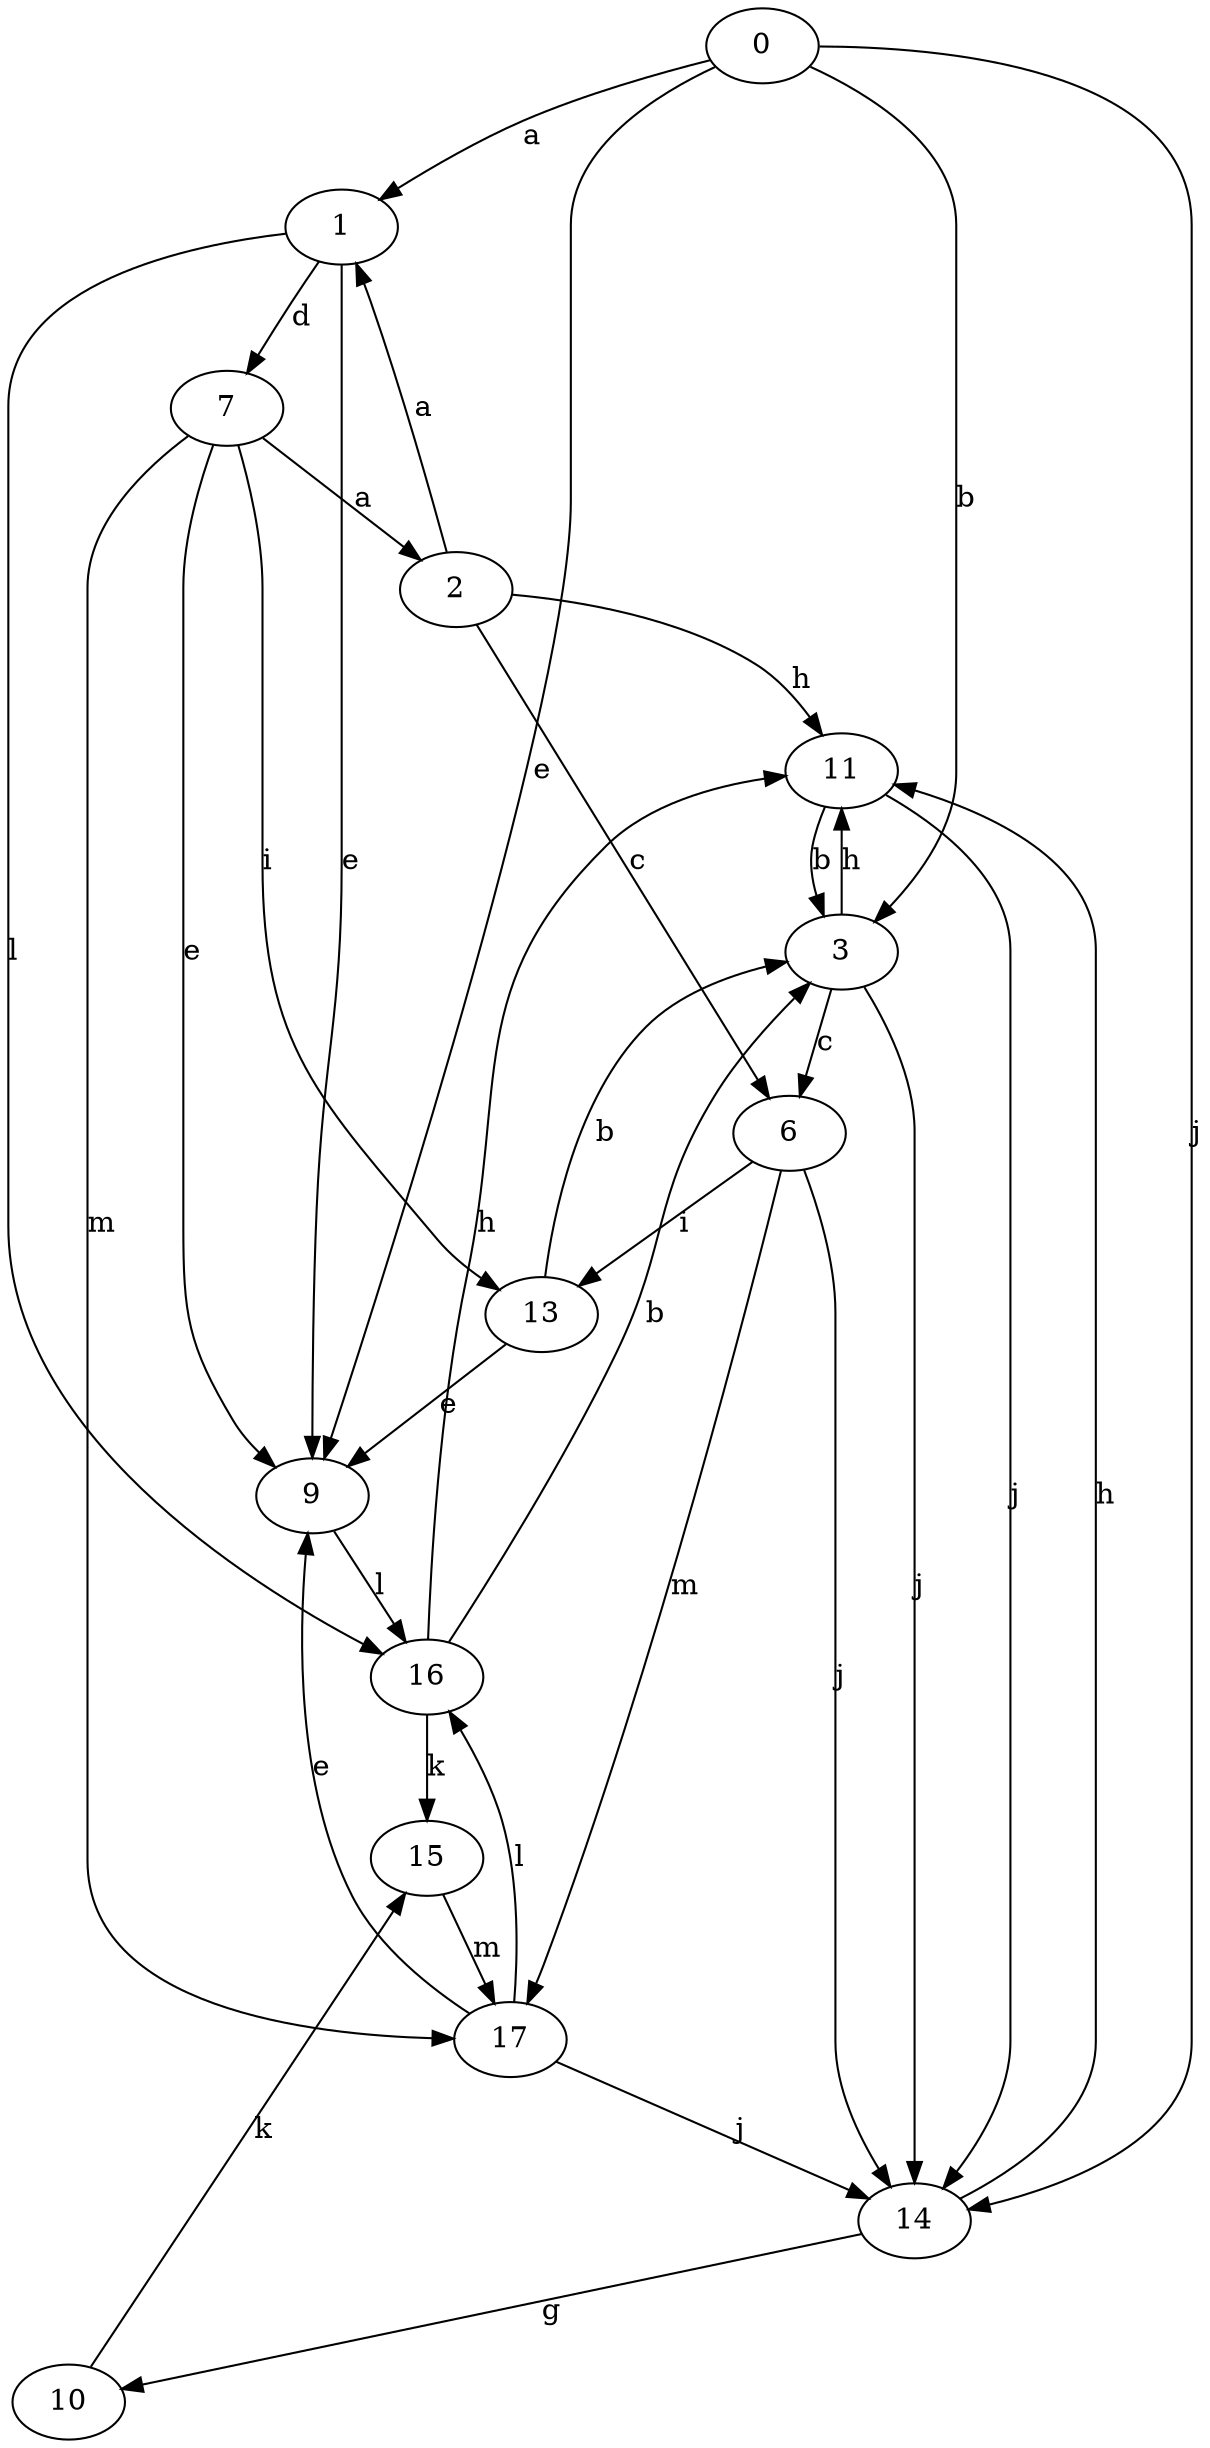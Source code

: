 strict digraph  {
0;
1;
2;
3;
6;
7;
9;
10;
11;
13;
14;
15;
16;
17;
0 -> 1  [label=a];
0 -> 3  [label=b];
0 -> 9  [label=e];
0 -> 14  [label=j];
1 -> 7  [label=d];
1 -> 9  [label=e];
1 -> 16  [label=l];
2 -> 1  [label=a];
2 -> 6  [label=c];
2 -> 11  [label=h];
3 -> 6  [label=c];
3 -> 11  [label=h];
3 -> 14  [label=j];
6 -> 13  [label=i];
6 -> 14  [label=j];
6 -> 17  [label=m];
7 -> 2  [label=a];
7 -> 9  [label=e];
7 -> 13  [label=i];
7 -> 17  [label=m];
9 -> 16  [label=l];
10 -> 15  [label=k];
11 -> 3  [label=b];
11 -> 14  [label=j];
13 -> 3  [label=b];
13 -> 9  [label=e];
14 -> 10  [label=g];
14 -> 11  [label=h];
15 -> 17  [label=m];
16 -> 3  [label=b];
16 -> 11  [label=h];
16 -> 15  [label=k];
17 -> 9  [label=e];
17 -> 14  [label=j];
17 -> 16  [label=l];
}
